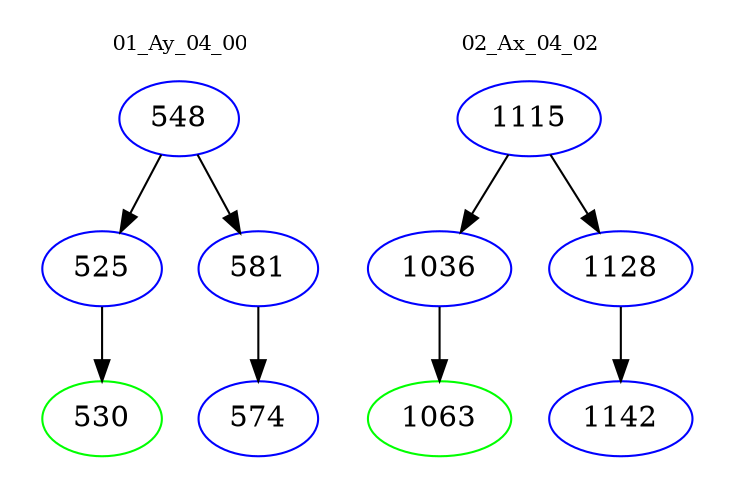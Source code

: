 digraph{
subgraph cluster_0 {
color = white
label = "01_Ay_04_00";
fontsize=10;
T0_548 [label="548", color="blue"]
T0_548 -> T0_525 [color="black"]
T0_525 [label="525", color="blue"]
T0_525 -> T0_530 [color="black"]
T0_530 [label="530", color="green"]
T0_548 -> T0_581 [color="black"]
T0_581 [label="581", color="blue"]
T0_581 -> T0_574 [color="black"]
T0_574 [label="574", color="blue"]
}
subgraph cluster_1 {
color = white
label = "02_Ax_04_02";
fontsize=10;
T1_1115 [label="1115", color="blue"]
T1_1115 -> T1_1036 [color="black"]
T1_1036 [label="1036", color="blue"]
T1_1036 -> T1_1063 [color="black"]
T1_1063 [label="1063", color="green"]
T1_1115 -> T1_1128 [color="black"]
T1_1128 [label="1128", color="blue"]
T1_1128 -> T1_1142 [color="black"]
T1_1142 [label="1142", color="blue"]
}
}
